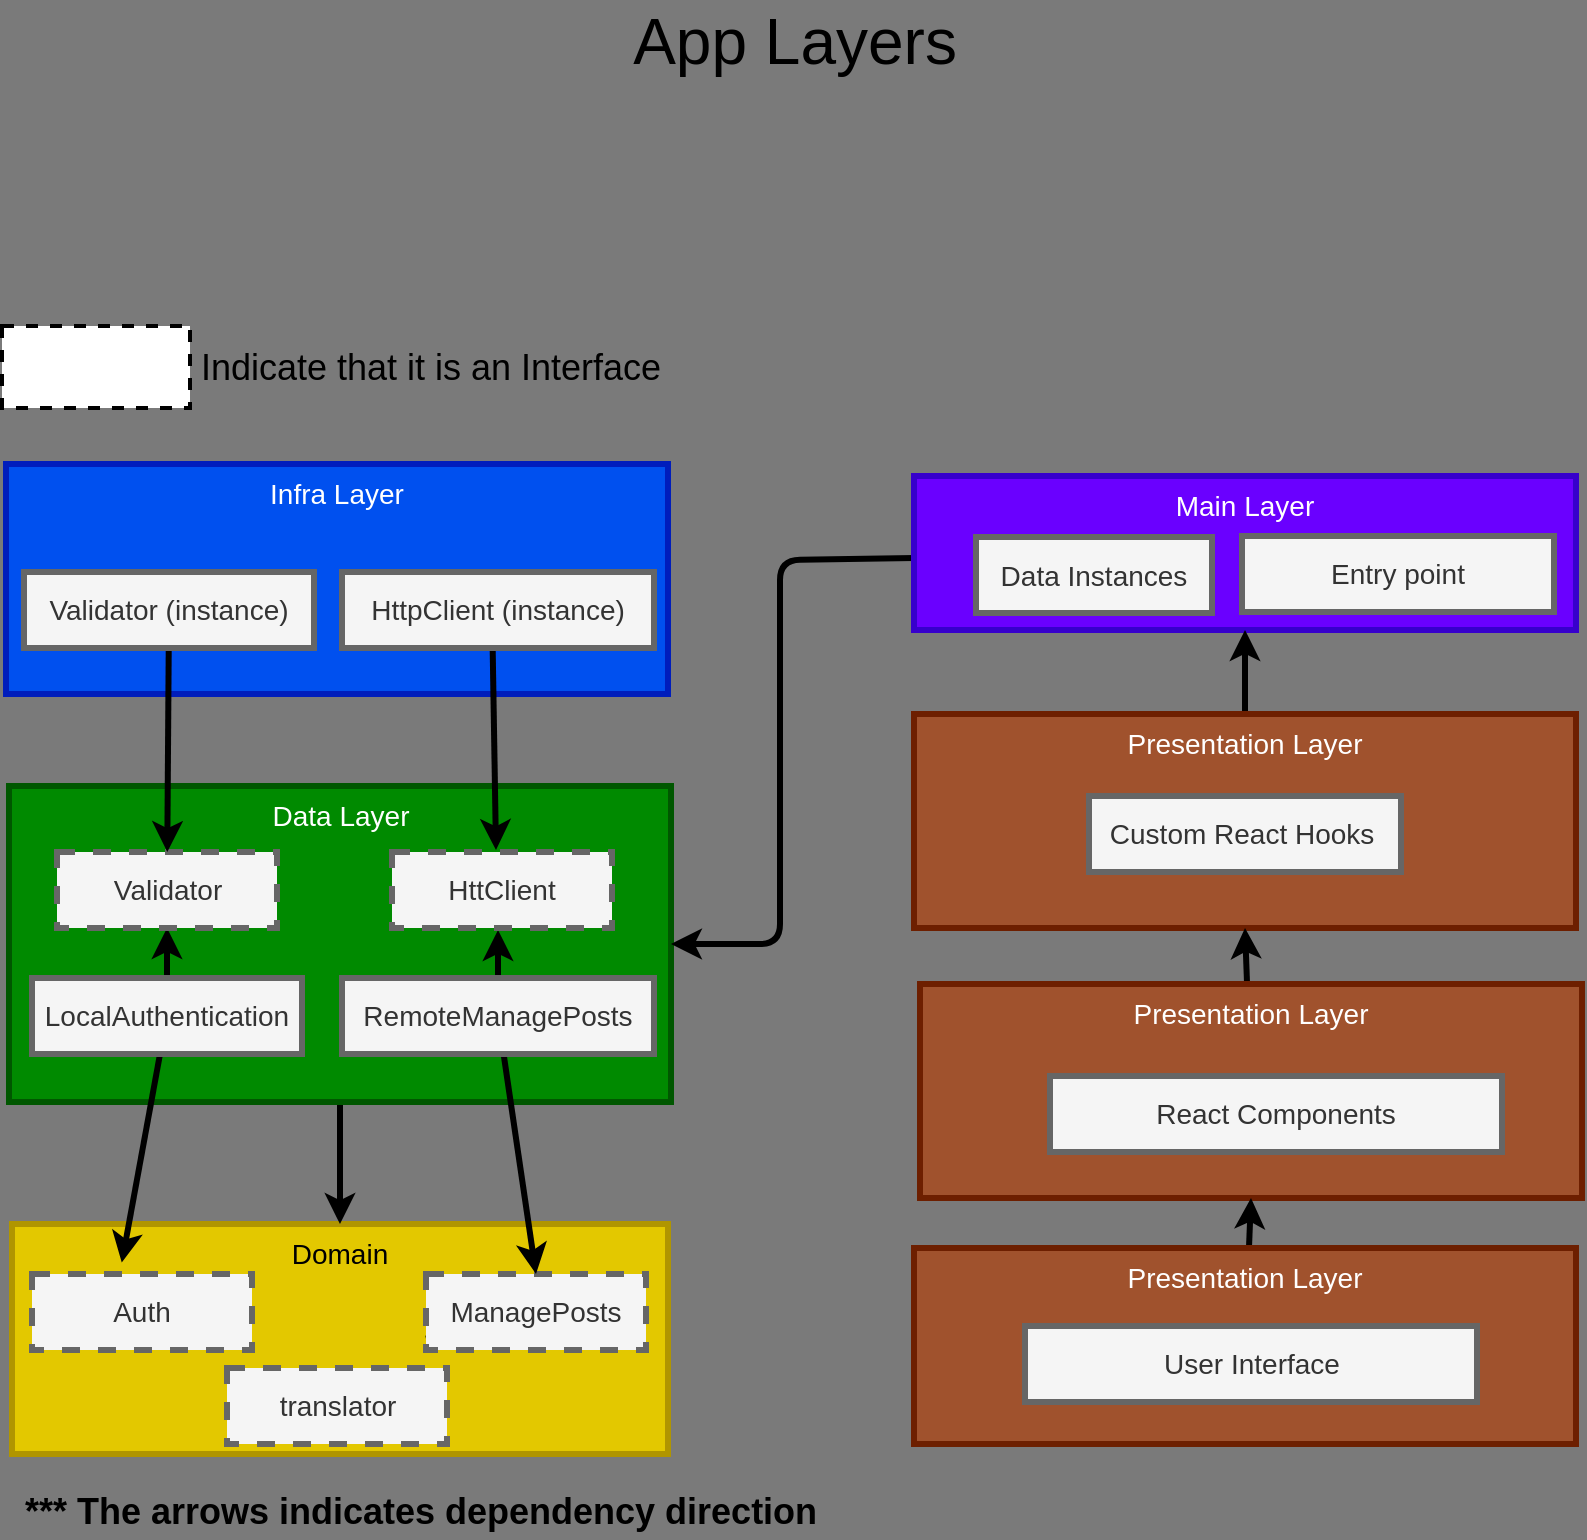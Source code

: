 <mxfile>
    <diagram id="SoWHYhd7k-znwIA7Z0QC" name="Página-1">
        <mxGraphModel dx="1558" dy="1100" grid="0" gridSize="10" guides="1" tooltips="1" connect="1" arrows="1" fold="1" page="1" pageScale="1" pageWidth="827" pageHeight="1169" background="#7A7A7A" math="0" shadow="0">
            <root>
                <mxCell id="0"/>
                <mxCell id="1" parent="0"/>
                <mxCell id="2" value="App Layers" style="text;html=1;align=center;verticalAlign=middle;resizable=0;points=[];autosize=1;strokeColor=none;fillColor=none;strokeWidth=9;fontSize=32;" parent="1" vertex="1">
                    <mxGeometry x="328" y="44" width="172" height="42" as="geometry"/>
                </mxCell>
                <mxCell id="43" value="" style="group" parent="1" vertex="1" connectable="0">
                    <mxGeometry x="20" y="162" width="788" height="648" as="geometry"/>
                </mxCell>
                <mxCell id="39" value="" style="group;aspect=fixed;strokeColor=none;strokeWidth=3;" parent="43" vertex="1" connectable="0">
                    <mxGeometry y="114" width="788" height="495" as="geometry"/>
                </mxCell>
                <mxCell id="3" value="&lt;font style=&quot;font-size: 14px&quot;&gt;Domain&lt;/font&gt;" style="whiteSpace=wrap;html=1;fontSize=12;strokeWidth=3;fillColor=#e3c800;fontColor=#000000;strokeColor=#B09500;horizontal=1;verticalAlign=top;" parent="39" vertex="1">
                    <mxGeometry x="3" y="380" width="328" height="115" as="geometry"/>
                </mxCell>
                <mxCell id="5" value="Auth" style="whiteSpace=wrap;html=1;fontSize=14;strokeWidth=3;dashed=1;fillColor=#f5f5f5;fontColor=#333333;strokeColor=#666666;" parent="39" vertex="1">
                    <mxGeometry x="13" y="405" width="110" height="38" as="geometry"/>
                </mxCell>
                <mxCell id="15" style="edgeStyle=none;html=1;fontSize=14;strokeWidth=3;" parent="39" source="6" edge="1">
                    <mxGeometry relative="1" as="geometry">
                        <mxPoint x="250.857" y="427.429" as="targetPoint"/>
                    </mxGeometry>
                </mxCell>
                <mxCell id="6" value="ManagePosts" style="whiteSpace=wrap;html=1;fontSize=14;strokeWidth=3;dashed=1;fillColor=#f5f5f5;fontColor=#333333;strokeColor=#666666;" parent="39" vertex="1">
                    <mxGeometry x="210" y="405" width="110" height="38" as="geometry"/>
                </mxCell>
                <mxCell id="10" style="edgeStyle=none;html=1;entryX=0.5;entryY=0;entryDx=0;entryDy=0;fontSize=14;strokeWidth=3;" parent="39" source="8" target="3" edge="1">
                    <mxGeometry relative="1" as="geometry"/>
                </mxCell>
                <mxCell id="8" value="&lt;span style=&quot;font-size: 14px&quot;&gt;Data Layer&lt;/span&gt;" style="whiteSpace=wrap;html=1;fontSize=12;strokeWidth=3;fillColor=#008a00;fontColor=#ffffff;strokeColor=#005700;horizontal=1;verticalAlign=top;" parent="39" vertex="1">
                    <mxGeometry x="1.5" y="161" width="331" height="158" as="geometry"/>
                </mxCell>
                <mxCell id="13" style="edgeStyle=none;html=1;entryX=0.408;entryY=-0.15;entryDx=0;entryDy=0;entryPerimeter=0;fontSize=14;strokeWidth=3;" parent="39" source="11" target="5" edge="1">
                    <mxGeometry relative="1" as="geometry"/>
                </mxCell>
                <mxCell id="45" style="edgeStyle=none;html=1;entryX=0.5;entryY=1;entryDx=0;entryDy=0;strokeWidth=3;" edge="1" parent="39" source="11" target="44">
                    <mxGeometry relative="1" as="geometry"/>
                </mxCell>
                <mxCell id="11" value="LocalAuthentication" style="whiteSpace=wrap;html=1;fontSize=14;strokeWidth=3;fillColor=#f5f5f5;fontColor=#333333;strokeColor=#666666;" parent="39" vertex="1">
                    <mxGeometry x="13" y="257" width="135" height="38" as="geometry"/>
                </mxCell>
                <mxCell id="14" style="edgeStyle=none;html=1;fontSize=14;entryX=0.5;entryY=0;entryDx=0;entryDy=0;strokeWidth=3;" parent="39" source="12" target="6" edge="1">
                    <mxGeometry relative="1" as="geometry">
                        <mxPoint x="246" y="423" as="targetPoint"/>
                    </mxGeometry>
                </mxCell>
                <mxCell id="19" style="edgeStyle=none;html=1;fontSize=14;strokeWidth=3;" parent="39" edge="1">
                    <mxGeometry relative="1" as="geometry">
                        <mxPoint x="246" y="262" as="sourcePoint"/>
                        <mxPoint x="246" y="233" as="targetPoint"/>
                    </mxGeometry>
                </mxCell>
                <mxCell id="12" value="RemoteManagePosts" style="whiteSpace=wrap;html=1;fontSize=14;strokeWidth=3;fillColor=#f5f5f5;fontColor=#333333;strokeColor=#666666;" parent="39" vertex="1">
                    <mxGeometry x="168" y="257" width="156" height="38" as="geometry"/>
                </mxCell>
                <mxCell id="16" value="&lt;span style=&quot;font-size: 14px&quot;&gt;Infra Layer&lt;/span&gt;" style="whiteSpace=wrap;html=1;fontSize=12;strokeWidth=3;fillColor=#0050ef;fontColor=#ffffff;strokeColor=#001DBC;horizontal=1;verticalAlign=top;" parent="39" vertex="1">
                    <mxGeometry width="331" height="115" as="geometry"/>
                </mxCell>
                <mxCell id="18" value="HttClient" style="whiteSpace=wrap;html=1;fontSize=14;strokeWidth=3;dashed=1;fillColor=#f5f5f5;fontColor=#333333;strokeColor=#666666;" parent="39" vertex="1">
                    <mxGeometry x="193" y="194" width="110" height="38" as="geometry"/>
                </mxCell>
                <mxCell id="21" style="edgeStyle=none;html=1;entryX=0.5;entryY=0;entryDx=0;entryDy=0;fontSize=14;strokeWidth=3;" parent="39" edge="1">
                    <mxGeometry relative="1" as="geometry">
                        <mxPoint x="243.314" y="91" as="sourcePoint"/>
                        <mxPoint x="245" y="193" as="targetPoint"/>
                    </mxGeometry>
                </mxCell>
                <mxCell id="20" value="HttpClient (instance)" style="whiteSpace=wrap;html=1;fontSize=14;strokeWidth=3;fillColor=#f5f5f5;fontColor=#333333;strokeColor=#666666;" parent="39" vertex="1">
                    <mxGeometry x="168" y="54" width="156" height="38" as="geometry"/>
                </mxCell>
                <mxCell id="22" value="translator" style="whiteSpace=wrap;html=1;fontSize=14;strokeWidth=3;dashed=1;fillColor=#f5f5f5;fontColor=#333333;strokeColor=#666666;" parent="39" vertex="1">
                    <mxGeometry x="110.5" y="452" width="110" height="38" as="geometry"/>
                </mxCell>
                <mxCell id="25" style="edgeStyle=none;html=1;entryX=1;entryY=0.5;entryDx=0;entryDy=0;fontSize=14;strokeWidth=3;" parent="39" source="24" target="8" edge="1">
                    <mxGeometry relative="1" as="geometry">
                        <Array as="points">
                            <mxPoint x="387" y="48"/>
                            <mxPoint x="387" y="240"/>
                        </Array>
                    </mxGeometry>
                </mxCell>
                <mxCell id="24" value="&lt;span style=&quot;font-size: 14px&quot;&gt;Main Layer&lt;/span&gt;" style="whiteSpace=wrap;html=1;fontSize=12;strokeWidth=3;fillColor=#6a00ff;fontColor=#ffffff;strokeColor=#3700CC;horizontal=1;verticalAlign=top;" parent="39" vertex="1">
                    <mxGeometry x="454" y="6" width="331" height="77" as="geometry"/>
                </mxCell>
                <mxCell id="28" style="edgeStyle=none;html=1;entryX=0.5;entryY=1;entryDx=0;entryDy=0;fontSize=14;strokeWidth=3;" parent="39" source="27" target="24" edge="1">
                    <mxGeometry relative="1" as="geometry"/>
                </mxCell>
                <mxCell id="27" value="&lt;span style=&quot;font-size: 14px&quot;&gt;Presentation Layer&lt;/span&gt;" style="whiteSpace=wrap;html=1;fontSize=12;strokeWidth=3;fillColor=#a0522d;fontColor=#ffffff;strokeColor=#6D1F00;horizontal=1;verticalAlign=top;" parent="39" vertex="1">
                    <mxGeometry x="454" y="125" width="331" height="107" as="geometry"/>
                </mxCell>
                <mxCell id="30" value="Custom React Hooks&amp;nbsp;" style="whiteSpace=wrap;html=1;fontSize=14;strokeWidth=3;fillColor=#f5f5f5;fontColor=#333333;strokeColor=#666666;" parent="39" vertex="1">
                    <mxGeometry x="541.5" y="166" width="156" height="38" as="geometry"/>
                </mxCell>
                <mxCell id="32" style="edgeStyle=none;html=1;entryX=0.5;entryY=1;entryDx=0;entryDy=0;fontSize=14;strokeWidth=3;" parent="39" source="31" target="27" edge="1">
                    <mxGeometry relative="1" as="geometry"/>
                </mxCell>
                <mxCell id="31" value="&lt;span style=&quot;font-size: 14px&quot;&gt;Presentation Layer&lt;/span&gt;" style="whiteSpace=wrap;html=1;fontSize=12;strokeWidth=3;fillColor=#a0522d;fontColor=#ffffff;strokeColor=#6D1F00;horizontal=1;verticalAlign=top;" parent="39" vertex="1">
                    <mxGeometry x="457" y="260" width="331" height="107" as="geometry"/>
                </mxCell>
                <mxCell id="33" value="React Components" style="whiteSpace=wrap;html=1;fontSize=14;strokeWidth=3;fillColor=#f5f5f5;fontColor=#333333;strokeColor=#666666;" parent="39" vertex="1">
                    <mxGeometry x="522" y="306" width="226" height="38" as="geometry"/>
                </mxCell>
                <mxCell id="34" value="Entry point" style="whiteSpace=wrap;html=1;fontSize=14;strokeWidth=3;fillColor=#f5f5f5;fontColor=#333333;strokeColor=#666666;" parent="39" vertex="1">
                    <mxGeometry x="618" y="36" width="156" height="38" as="geometry"/>
                </mxCell>
                <mxCell id="35" value="Data Instances" style="whiteSpace=wrap;html=1;fontSize=14;strokeWidth=3;fillColor=#f5f5f5;fontColor=#333333;strokeColor=#666666;" parent="39" vertex="1">
                    <mxGeometry x="485" y="36.5" width="118" height="38" as="geometry"/>
                </mxCell>
                <mxCell id="37" style="edgeStyle=none;html=1;entryX=0.5;entryY=1;entryDx=0;entryDy=0;fontSize=14;strokeWidth=3;" parent="39" source="36" target="31" edge="1">
                    <mxGeometry relative="1" as="geometry"/>
                </mxCell>
                <mxCell id="36" value="&lt;span style=&quot;font-size: 14px&quot;&gt;Presentation Layer&lt;/span&gt;" style="whiteSpace=wrap;html=1;fontSize=12;strokeWidth=3;fillColor=#a0522d;fontColor=#ffffff;strokeColor=#6D1F00;horizontal=1;verticalAlign=top;" parent="39" vertex="1">
                    <mxGeometry x="454" y="392" width="331" height="98" as="geometry"/>
                </mxCell>
                <mxCell id="38" value="User Interface" style="whiteSpace=wrap;html=1;fontSize=14;strokeWidth=3;fillColor=#f5f5f5;fontColor=#333333;strokeColor=#666666;" parent="39" vertex="1">
                    <mxGeometry x="509.5" y="431" width="226" height="38" as="geometry"/>
                </mxCell>
                <mxCell id="44" value="Validator" style="whiteSpace=wrap;html=1;fontSize=14;strokeWidth=3;dashed=1;fillColor=#f5f5f5;fontColor=#333333;strokeColor=#666666;" vertex="1" parent="39">
                    <mxGeometry x="25.5" y="194" width="110" height="38" as="geometry"/>
                </mxCell>
                <mxCell id="48" style="edgeStyle=none;html=1;strokeWidth=3;" edge="1" parent="39" source="47" target="44">
                    <mxGeometry relative="1" as="geometry"/>
                </mxCell>
                <mxCell id="47" value="Validator (instance)" style="whiteSpace=wrap;html=1;fontSize=14;strokeWidth=3;fillColor=#f5f5f5;fontColor=#333333;strokeColor=#666666;" vertex="1" parent="39">
                    <mxGeometry x="9" y="54" width="145" height="38" as="geometry"/>
                </mxCell>
                <mxCell id="40" value="*** The arrows indicates dependency direction" style="text;html=1;align=center;verticalAlign=middle;resizable=0;points=[];autosize=1;strokeColor=none;fillColor=none;fontSize=18;strokeWidth=2;fontStyle=1" parent="43" vertex="1">
                    <mxGeometry x="4" y="625" width="406" height="26" as="geometry"/>
                </mxCell>
                <mxCell id="42" value="" style="whiteSpace=wrap;html=1;fontSize=14;strokeWidth=2;dashed=1;" parent="43" vertex="1">
                    <mxGeometry x="-2" y="45" width="94" height="41" as="geometry"/>
                </mxCell>
                <mxCell id="50" value="Indicate that it is an Interface" style="text;html=1;align=center;verticalAlign=middle;resizable=0;points=[];autosize=1;strokeColor=none;fillColor=none;fontSize=18;" vertex="1" parent="43">
                    <mxGeometry x="92" y="52.5" width="240" height="26" as="geometry"/>
                </mxCell>
            </root>
        </mxGraphModel>
    </diagram>
</mxfile>